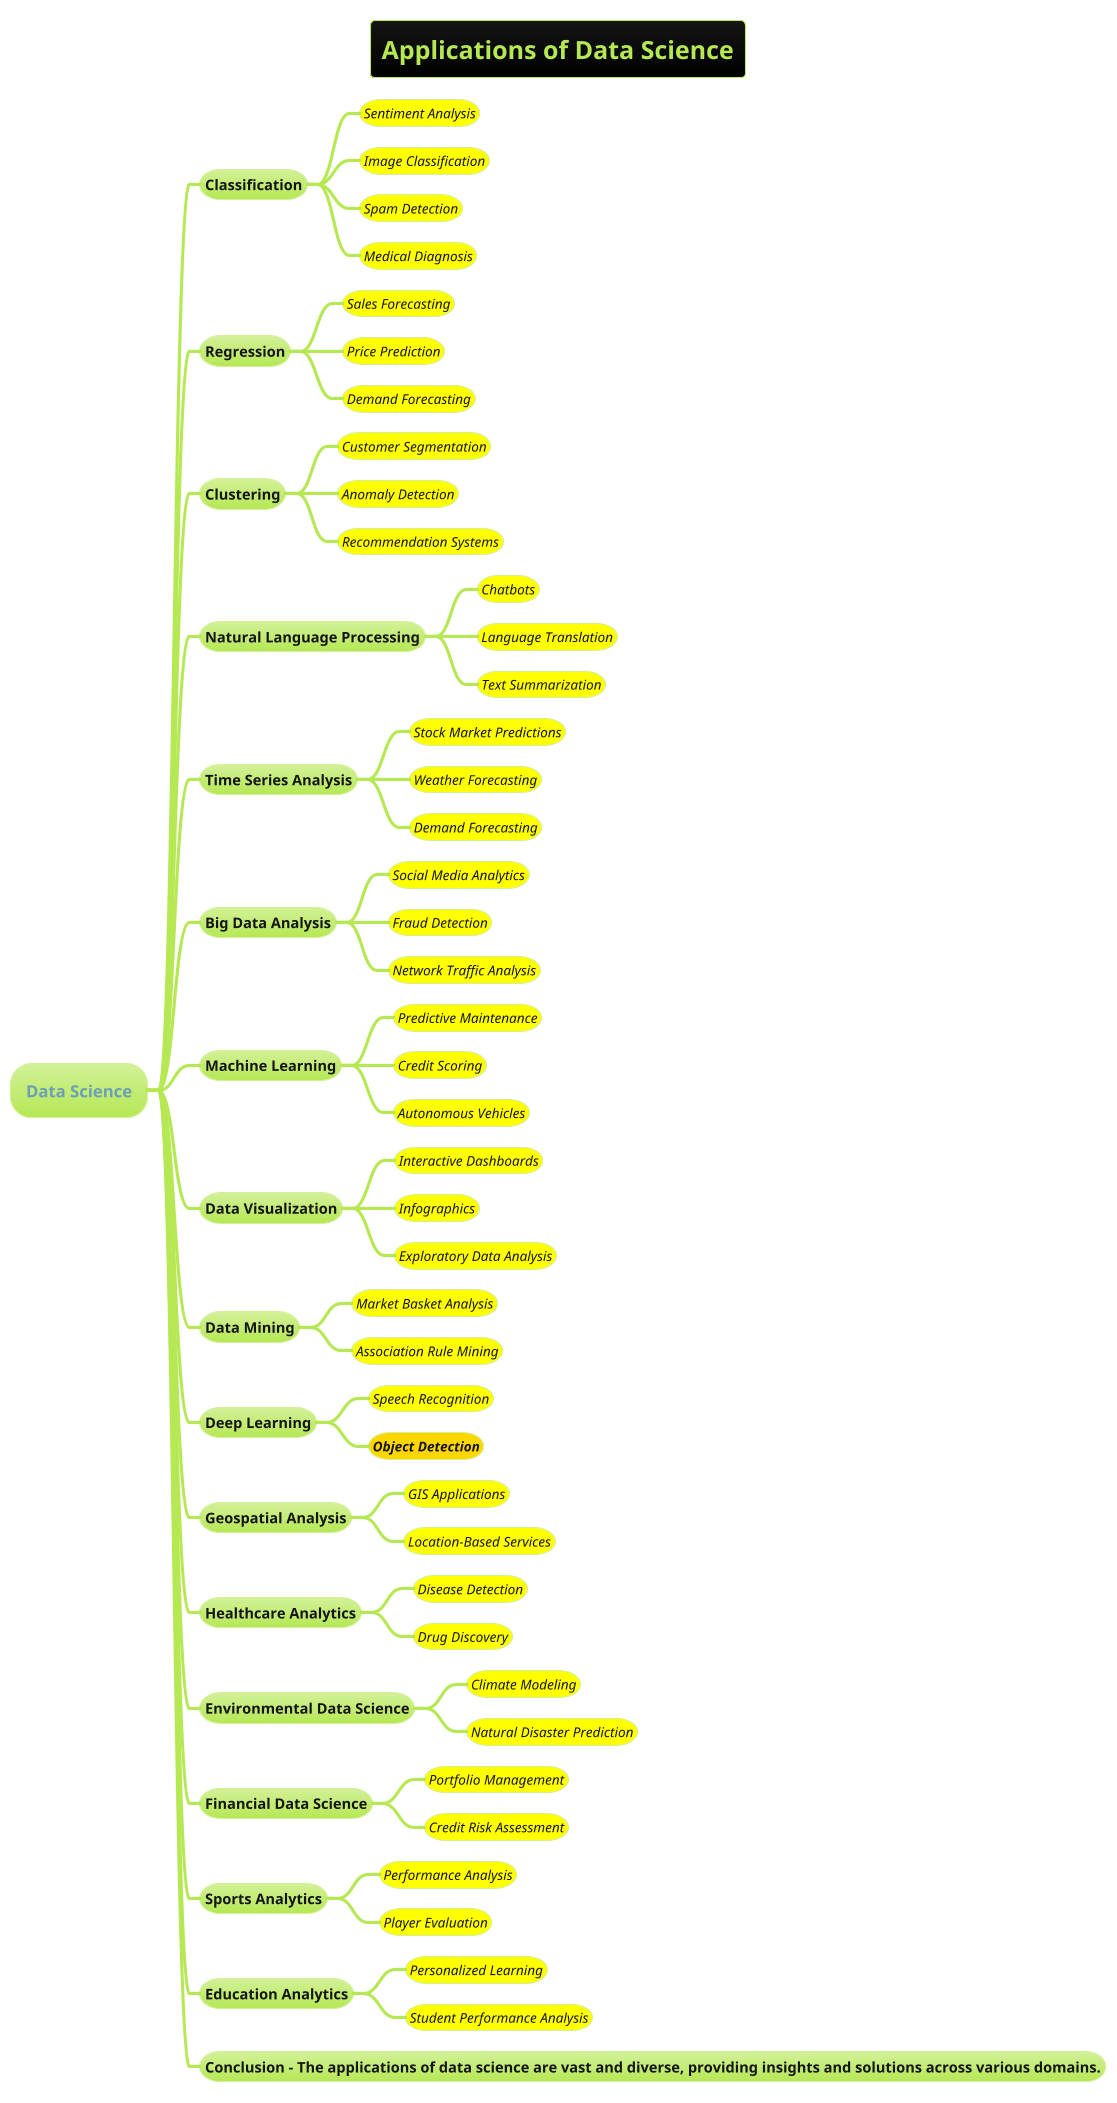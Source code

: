@startmindmap
title =Applications of Data Science
!theme hacker

* Data Science
** Classification
***[#yellow] ====<size:13>Sentiment Analysis
***[#yellow] ====<size:13>Image Classification
***[#yellow] ====<size:13>Spam Detection
***[#yellow] ====<size:13>Medical Diagnosis
** Regression
***[#yellow] ====<size:13>Sales Forecasting
***[#yellow] ====<size:13>Price Prediction
***[#yellow] ====<size:13>Demand Forecasting
** Clustering
***[#yellow] ====<size:13>Customer Segmentation
***[#yellow] ====<size:13>Anomaly Detection
***[#yellow] ====<size:13>Recommendation Systems
** Natural Language Processing
***[#yellow] ====<size:13>Chatbots
***[#yellow] ====<size:13>Language Translation
***[#yellow] ====<size:13>Text Summarization
** Time Series Analysis
***[#yellow] ====<size:13>Stock Market Predictions
***[#yellow] ====<size:13>Weather Forecasting
***[#yellow] ====<size:13>Demand Forecasting
** Big Data Analysis
***[#yellow] ====<size:13>Social Media Analytics
***[#yellow] ====<size:13>Fraud Detection
***[#yellow] ====<size:13>Network Traffic Analysis
** Machine Learning
***[#yellow] ====<size:13>Predictive Maintenance
***[#yellow] ====<size:13>Credit Scoring
***[#yellow] ====<size:13>Autonomous Vehicles
** Data Visualization
***[#yellow] ====<size:13>Interactive Dashboards
***[#yellow] ====<size:13>Infographics
***[#yellow] ====<size:13>Exploratory Data Analysis
** Data Mining
***[#yellow] ====<size:13>Market Basket Analysis
***[#yellow] ====<size:13>Association Rule Mining
** Deep Learning
***[#yellow] ====<size:13>Speech Recognition
***[#gold] ====<size:13>**Object Detection**
** Geospatial Analysis
***[#yellow] ====<size:13>GIS Applications
***[#yellow] ====<size:13>Location-Based Services
** Healthcare Analytics
***[#yellow] ====<size:13>Disease Detection
***[#yellow] ====<size:13>Drug Discovery
** Environmental Data Science
***[#yellow] ====<size:13>Climate Modeling
***[#yellow] ====<size:13>Natural Disaster Prediction
** Financial Data Science
***[#yellow] ====<size:13>Portfolio Management
***[#yellow] ====<size:13>Credit Risk Assessment
** Sports Analytics
***[#yellow] ====<size:13>Performance Analysis
***[#yellow] ====<size:13>Player Evaluation
** Education Analytics
***[#yellow] ====<size:13>Personalized Learning
***[#yellow] ====<size:13>Student Performance Analysis
** Conclusion - The applications of data science are vast and diverse, providing insights and solutions across various domains.
@endmindmap
